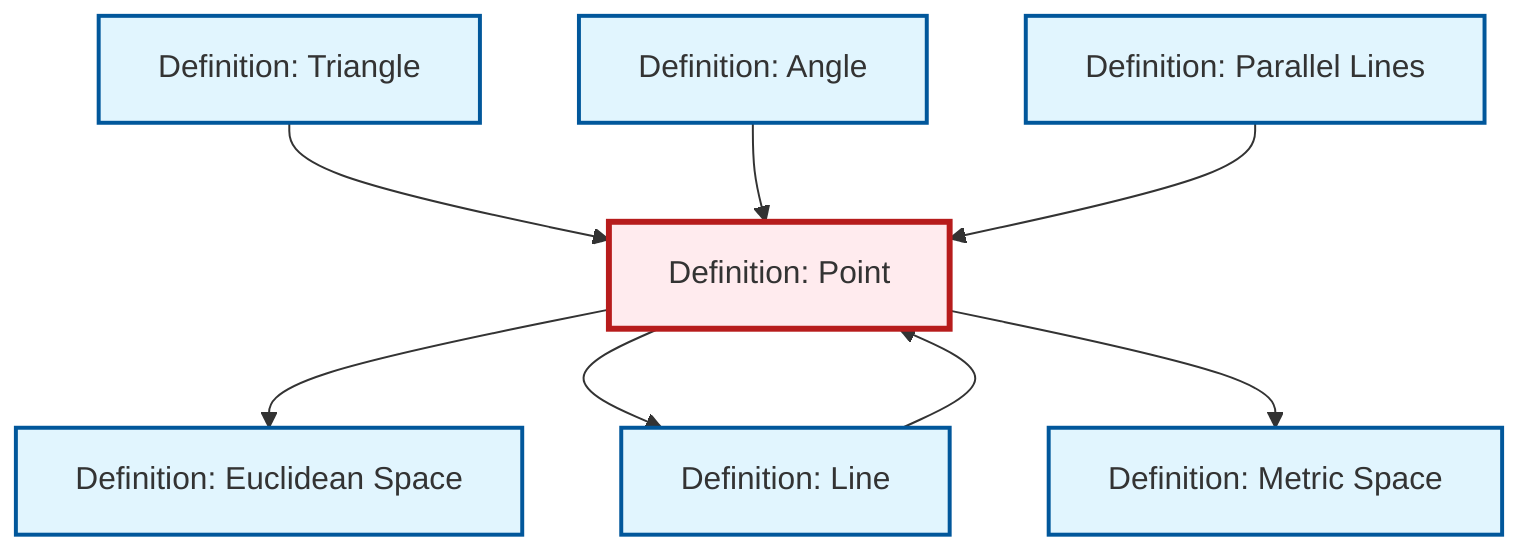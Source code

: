 graph TD
    classDef definition fill:#e1f5fe,stroke:#01579b,stroke-width:2px
    classDef theorem fill:#f3e5f5,stroke:#4a148c,stroke-width:2px
    classDef axiom fill:#fff3e0,stroke:#e65100,stroke-width:2px
    classDef example fill:#e8f5e9,stroke:#1b5e20,stroke-width:2px
    classDef current fill:#ffebee,stroke:#b71c1c,stroke-width:3px
    def-euclidean-space["Definition: Euclidean Space"]:::definition
    def-parallel["Definition: Parallel Lines"]:::definition
    def-triangle["Definition: Triangle"]:::definition
    def-line["Definition: Line"]:::definition
    def-angle["Definition: Angle"]:::definition
    def-point["Definition: Point"]:::definition
    def-metric-space["Definition: Metric Space"]:::definition
    def-triangle --> def-point
    def-point --> def-euclidean-space
    def-point --> def-line
    def-angle --> def-point
    def-point --> def-metric-space
    def-line --> def-point
    def-parallel --> def-point
    class def-point current